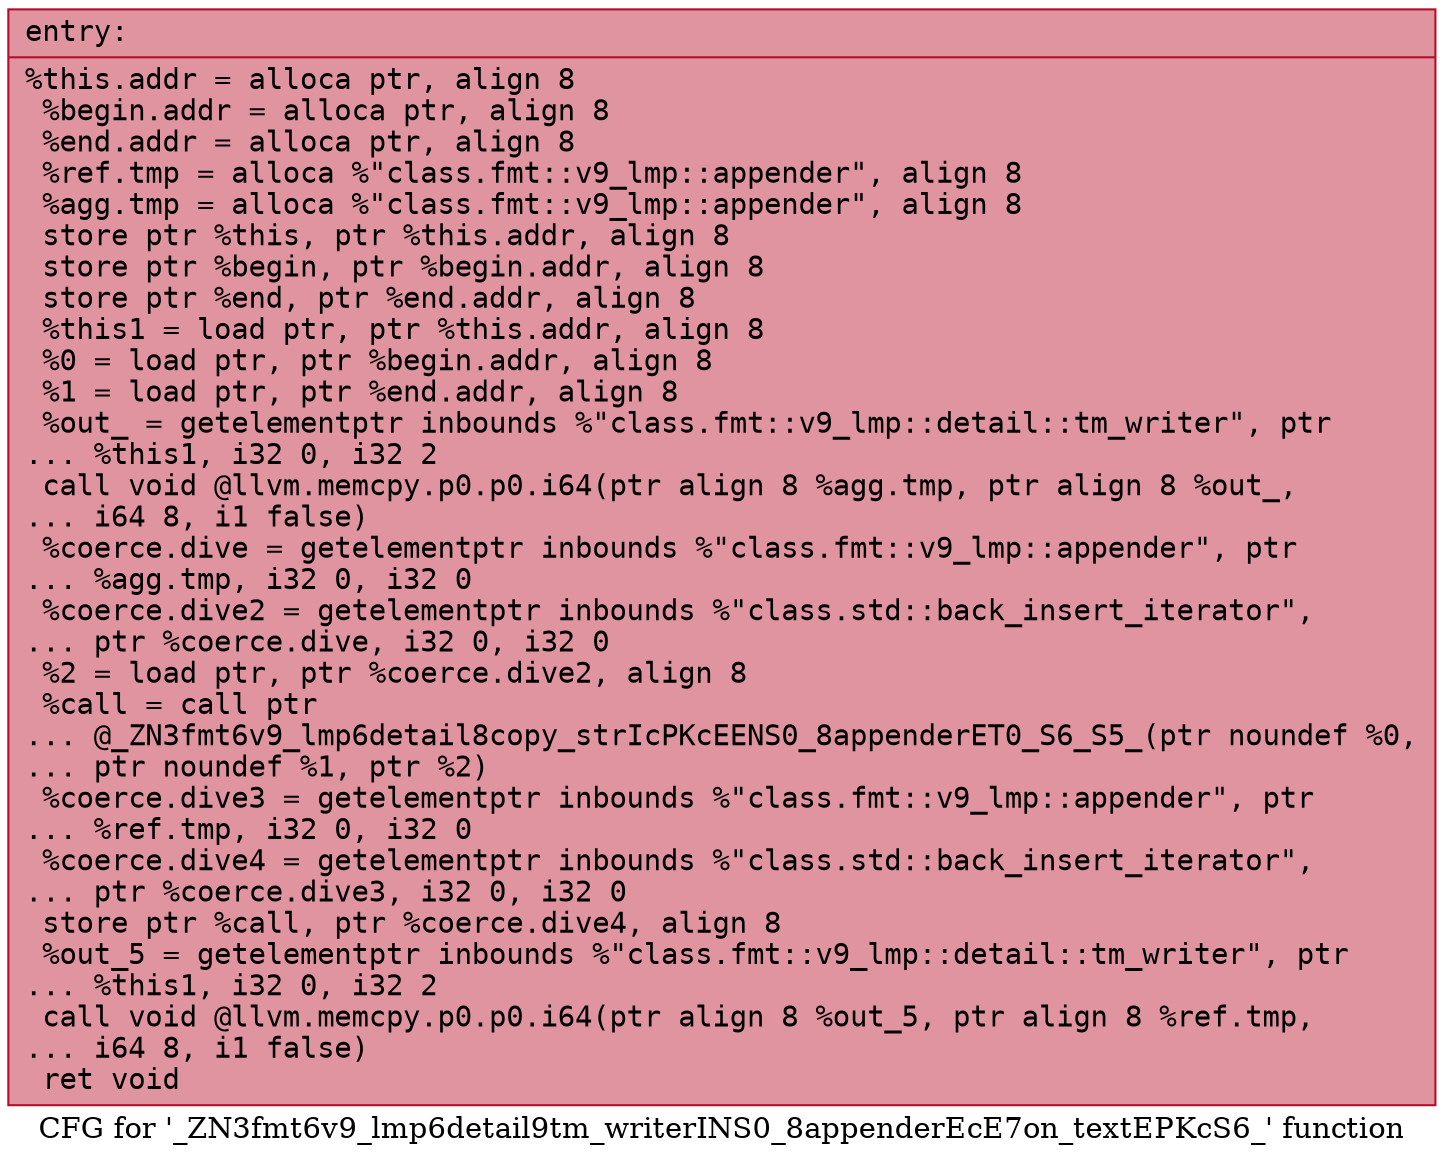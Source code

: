 digraph "CFG for '_ZN3fmt6v9_lmp6detail9tm_writerINS0_8appenderEcE7on_textEPKcS6_' function" {
	label="CFG for '_ZN3fmt6v9_lmp6detail9tm_writerINS0_8appenderEcE7on_textEPKcS6_' function";

	Node0x558416955320 [shape=record,color="#b70d28ff", style=filled, fillcolor="#b70d2870" fontname="Courier",label="{entry:\l|  %this.addr = alloca ptr, align 8\l  %begin.addr = alloca ptr, align 8\l  %end.addr = alloca ptr, align 8\l  %ref.tmp = alloca %\"class.fmt::v9_lmp::appender\", align 8\l  %agg.tmp = alloca %\"class.fmt::v9_lmp::appender\", align 8\l  store ptr %this, ptr %this.addr, align 8\l  store ptr %begin, ptr %begin.addr, align 8\l  store ptr %end, ptr %end.addr, align 8\l  %this1 = load ptr, ptr %this.addr, align 8\l  %0 = load ptr, ptr %begin.addr, align 8\l  %1 = load ptr, ptr %end.addr, align 8\l  %out_ = getelementptr inbounds %\"class.fmt::v9_lmp::detail::tm_writer\", ptr\l... %this1, i32 0, i32 2\l  call void @llvm.memcpy.p0.p0.i64(ptr align 8 %agg.tmp, ptr align 8 %out_,\l... i64 8, i1 false)\l  %coerce.dive = getelementptr inbounds %\"class.fmt::v9_lmp::appender\", ptr\l... %agg.tmp, i32 0, i32 0\l  %coerce.dive2 = getelementptr inbounds %\"class.std::back_insert_iterator\",\l... ptr %coerce.dive, i32 0, i32 0\l  %2 = load ptr, ptr %coerce.dive2, align 8\l  %call = call ptr\l... @_ZN3fmt6v9_lmp6detail8copy_strIcPKcEENS0_8appenderET0_S6_S5_(ptr noundef %0,\l... ptr noundef %1, ptr %2)\l  %coerce.dive3 = getelementptr inbounds %\"class.fmt::v9_lmp::appender\", ptr\l... %ref.tmp, i32 0, i32 0\l  %coerce.dive4 = getelementptr inbounds %\"class.std::back_insert_iterator\",\l... ptr %coerce.dive3, i32 0, i32 0\l  store ptr %call, ptr %coerce.dive4, align 8\l  %out_5 = getelementptr inbounds %\"class.fmt::v9_lmp::detail::tm_writer\", ptr\l... %this1, i32 0, i32 2\l  call void @llvm.memcpy.p0.p0.i64(ptr align 8 %out_5, ptr align 8 %ref.tmp,\l... i64 8, i1 false)\l  ret void\l}"];
}
